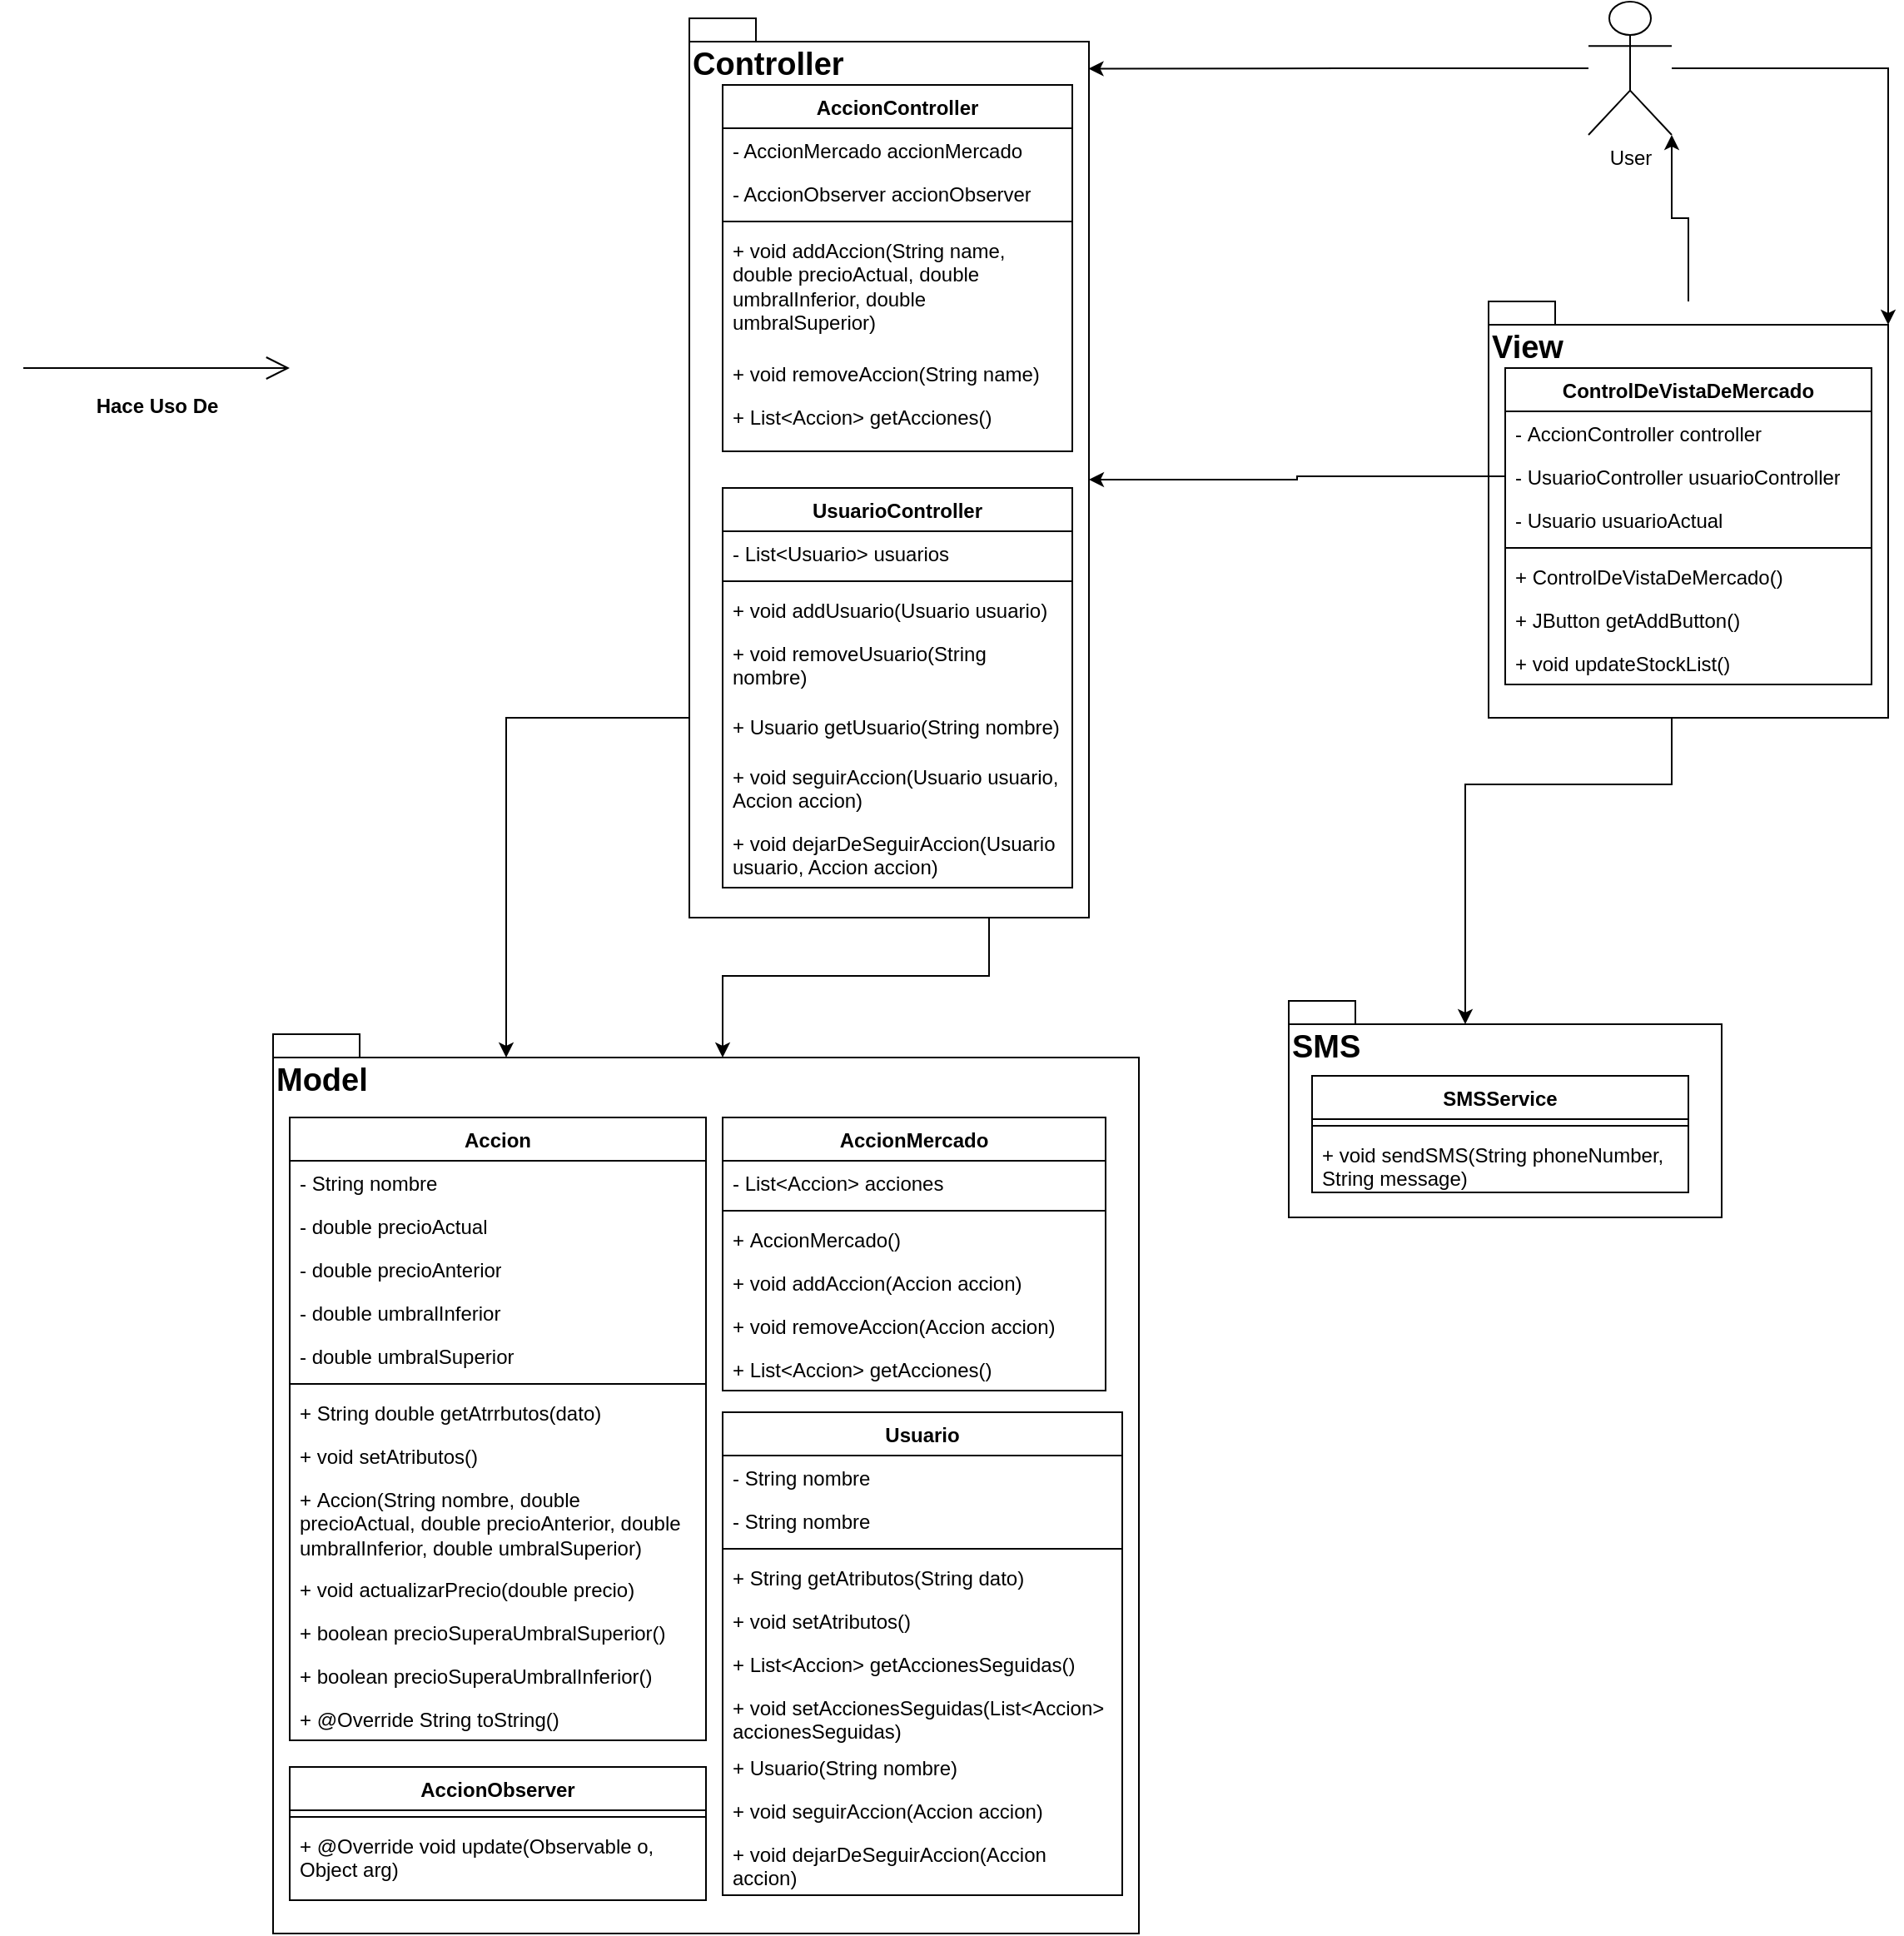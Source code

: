 <mxfile version="22.0.4" type="github">
  <diagram name="Página-1" id="b63Nj3Fd1wN2uxNVjQ5d">
    <mxGraphModel dx="2220" dy="804" grid="1" gridSize="10" guides="1" tooltips="1" connect="1" arrows="1" fold="1" page="1" pageScale="1" pageWidth="827" pageHeight="1169" math="0" shadow="0">
      <root>
        <mxCell id="0" />
        <mxCell id="1" parent="0" />
        <mxCell id="1HdKHvAv8hrb-b1I6tRh-1" value="View" style="shape=folder;fontStyle=1;spacingTop=10;tabWidth=40;tabHeight=14;tabPosition=left;html=1;whiteSpace=wrap;fontSize=19;align=left;verticalAlign=top;" parent="1" vertex="1">
          <mxGeometry x="440" y="320" width="240" height="250" as="geometry" />
        </mxCell>
        <mxCell id="1HdKHvAv8hrb-b1I6tRh-2" value="SMS" style="shape=folder;fontStyle=1;spacingTop=10;tabWidth=40;tabHeight=14;tabPosition=left;html=1;whiteSpace=wrap;verticalAlign=top;fontSize=19;align=left;" parent="1" vertex="1">
          <mxGeometry x="320" y="740" width="260" height="130" as="geometry" />
        </mxCell>
        <mxCell id="1HdKHvAv8hrb-b1I6tRh-3" value="Model" style="shape=folder;fontStyle=1;spacingTop=10;tabWidth=40;tabHeight=14;tabPosition=left;html=1;whiteSpace=wrap;verticalAlign=top;horizontal=1;align=left;fontSize=19;" parent="1" vertex="1">
          <mxGeometry x="-290" y="760" width="520" height="540" as="geometry" />
        </mxCell>
        <mxCell id="1HdKHvAv8hrb-b1I6tRh-4" value="Controller" style="shape=folder;fontStyle=1;spacingTop=10;tabWidth=40;tabHeight=14;tabPosition=left;html=1;whiteSpace=wrap;fontSize=19;align=left;verticalAlign=top;" parent="1" vertex="1">
          <mxGeometry x="-40" y="150" width="240" height="540" as="geometry" />
        </mxCell>
        <mxCell id="1HdKHvAv8hrb-b1I6tRh-5" value="User" style="shape=umlActor;verticalLabelPosition=bottom;verticalAlign=top;html=1;" parent="1" vertex="1">
          <mxGeometry x="500" y="140" width="50" height="80" as="geometry" />
        </mxCell>
        <mxCell id="1HdKHvAv8hrb-b1I6tRh-6" style="edgeStyle=orthogonalEdgeStyle;rounded=0;orthogonalLoop=1;jettySize=auto;html=1;entryX=0.999;entryY=0.056;entryDx=0;entryDy=0;entryPerimeter=0;" parent="1" source="1HdKHvAv8hrb-b1I6tRh-5" target="1HdKHvAv8hrb-b1I6tRh-4" edge="1">
          <mxGeometry relative="1" as="geometry">
            <Array as="points" />
            <mxPoint x="280" y="180" as="targetPoint" />
          </mxGeometry>
        </mxCell>
        <mxCell id="1HdKHvAv8hrb-b1I6tRh-8" style="edgeStyle=orthogonalEdgeStyle;rounded=0;orthogonalLoop=1;jettySize=auto;html=1;entryX=1;entryY=1;entryDx=0;entryDy=0;entryPerimeter=0;" parent="1" source="1HdKHvAv8hrb-b1I6tRh-1" target="1HdKHvAv8hrb-b1I6tRh-5" edge="1">
          <mxGeometry relative="1" as="geometry" />
        </mxCell>
        <mxCell id="1HdKHvAv8hrb-b1I6tRh-9" style="edgeStyle=orthogonalEdgeStyle;rounded=0;orthogonalLoop=1;jettySize=auto;html=1;entryX=0;entryY=0;entryDx=106;entryDy=14;entryPerimeter=0;" parent="1" source="1HdKHvAv8hrb-b1I6tRh-1" target="1HdKHvAv8hrb-b1I6tRh-2" edge="1">
          <mxGeometry relative="1" as="geometry">
            <Array as="points">
              <mxPoint x="550" y="610" />
              <mxPoint x="426" y="610" />
            </Array>
          </mxGeometry>
        </mxCell>
        <mxCell id="1HdKHvAv8hrb-b1I6tRh-11" style="edgeStyle=orthogonalEdgeStyle;rounded=0;orthogonalLoop=1;jettySize=auto;html=1;entryX=0;entryY=0;entryDx=140;entryDy=14;entryPerimeter=0;" parent="1" source="1HdKHvAv8hrb-b1I6tRh-4" target="1HdKHvAv8hrb-b1I6tRh-3" edge="1">
          <mxGeometry relative="1" as="geometry">
            <Array as="points">
              <mxPoint x="-80" y="570" />
              <mxPoint x="-80" y="570" />
            </Array>
          </mxGeometry>
        </mxCell>
        <mxCell id="1HdKHvAv8hrb-b1I6tRh-12" style="edgeStyle=orthogonalEdgeStyle;rounded=0;orthogonalLoop=1;jettySize=auto;html=1;exitX=0.75;exitY=1;exitDx=0;exitDy=0;exitPerimeter=0;entryX=0;entryY=0;entryDx=270;entryDy=14;entryPerimeter=0;" parent="1" source="1HdKHvAv8hrb-b1I6tRh-4" target="1HdKHvAv8hrb-b1I6tRh-3" edge="1">
          <mxGeometry relative="1" as="geometry" />
        </mxCell>
        <mxCell id="DcBsrwcH9TP5yVZAVN9r-1" value="AccionController" style="swimlane;fontStyle=1;align=center;verticalAlign=top;childLayout=stackLayout;horizontal=1;startSize=26;horizontalStack=0;resizeParent=1;resizeParentMax=0;resizeLast=0;collapsible=1;marginBottom=0;whiteSpace=wrap;html=1;" vertex="1" parent="1">
          <mxGeometry x="-20" y="190" width="210" height="220" as="geometry" />
        </mxCell>
        <mxCell id="DcBsrwcH9TP5yVZAVN9r-2" value="- AccionMercado accionMercado" style="text;strokeColor=none;fillColor=none;align=left;verticalAlign=top;spacingLeft=4;spacingRight=4;overflow=hidden;rotatable=0;points=[[0,0.5],[1,0.5]];portConstraint=eastwest;whiteSpace=wrap;html=1;" vertex="1" parent="DcBsrwcH9TP5yVZAVN9r-1">
          <mxGeometry y="26" width="210" height="26" as="geometry" />
        </mxCell>
        <mxCell id="DcBsrwcH9TP5yVZAVN9r-35" value="- AccionObserver accionObserver" style="text;strokeColor=none;fillColor=none;align=left;verticalAlign=top;spacingLeft=4;spacingRight=4;overflow=hidden;rotatable=0;points=[[0,0.5],[1,0.5]];portConstraint=eastwest;whiteSpace=wrap;html=1;" vertex="1" parent="DcBsrwcH9TP5yVZAVN9r-1">
          <mxGeometry y="52" width="210" height="26" as="geometry" />
        </mxCell>
        <mxCell id="DcBsrwcH9TP5yVZAVN9r-3" value="" style="line;strokeWidth=1;fillColor=none;align=left;verticalAlign=middle;spacingTop=-1;spacingLeft=3;spacingRight=3;rotatable=0;labelPosition=right;points=[];portConstraint=eastwest;strokeColor=inherit;" vertex="1" parent="DcBsrwcH9TP5yVZAVN9r-1">
          <mxGeometry y="78" width="210" height="8" as="geometry" />
        </mxCell>
        <mxCell id="DcBsrwcH9TP5yVZAVN9r-4" value="+ void addAccion(String name, double precioActual, double umbralInferior, double umbralSuperior)" style="text;strokeColor=none;fillColor=none;align=left;verticalAlign=top;spacingLeft=4;spacingRight=4;overflow=hidden;rotatable=0;points=[[0,0.5],[1,0.5]];portConstraint=eastwest;whiteSpace=wrap;html=1;" vertex="1" parent="DcBsrwcH9TP5yVZAVN9r-1">
          <mxGeometry y="86" width="210" height="74" as="geometry" />
        </mxCell>
        <mxCell id="DcBsrwcH9TP5yVZAVN9r-36" value="+&amp;nbsp;void removeAccion(String name)" style="text;strokeColor=none;fillColor=none;align=left;verticalAlign=top;spacingLeft=4;spacingRight=4;overflow=hidden;rotatable=0;points=[[0,0.5],[1,0.5]];portConstraint=eastwest;whiteSpace=wrap;html=1;" vertex="1" parent="DcBsrwcH9TP5yVZAVN9r-1">
          <mxGeometry y="160" width="210" height="26" as="geometry" />
        </mxCell>
        <mxCell id="DcBsrwcH9TP5yVZAVN9r-37" value="+&amp;nbsp;List&amp;lt;Accion&amp;gt; getAcciones()" style="text;strokeColor=none;fillColor=none;align=left;verticalAlign=top;spacingLeft=4;spacingRight=4;overflow=hidden;rotatable=0;points=[[0,0.5],[1,0.5]];portConstraint=eastwest;whiteSpace=wrap;html=1;" vertex="1" parent="DcBsrwcH9TP5yVZAVN9r-1">
          <mxGeometry y="186" width="210" height="34" as="geometry" />
        </mxCell>
        <mxCell id="DcBsrwcH9TP5yVZAVN9r-5" value="UsuarioController" style="swimlane;fontStyle=1;align=center;verticalAlign=top;childLayout=stackLayout;horizontal=1;startSize=26;horizontalStack=0;resizeParent=1;resizeParentMax=0;resizeLast=0;collapsible=1;marginBottom=0;whiteSpace=wrap;html=1;" vertex="1" parent="1">
          <mxGeometry x="-20" y="432" width="210" height="240" as="geometry" />
        </mxCell>
        <mxCell id="DcBsrwcH9TP5yVZAVN9r-6" value="-&amp;nbsp;List&amp;lt;Usuario&amp;gt; usuarios" style="text;strokeColor=none;fillColor=none;align=left;verticalAlign=top;spacingLeft=4;spacingRight=4;overflow=hidden;rotatable=0;points=[[0,0.5],[1,0.5]];portConstraint=eastwest;whiteSpace=wrap;html=1;" vertex="1" parent="DcBsrwcH9TP5yVZAVN9r-5">
          <mxGeometry y="26" width="210" height="26" as="geometry" />
        </mxCell>
        <mxCell id="DcBsrwcH9TP5yVZAVN9r-7" value="" style="line;strokeWidth=1;fillColor=none;align=left;verticalAlign=middle;spacingTop=-1;spacingLeft=3;spacingRight=3;rotatable=0;labelPosition=right;points=[];portConstraint=eastwest;strokeColor=inherit;" vertex="1" parent="DcBsrwcH9TP5yVZAVN9r-5">
          <mxGeometry y="52" width="210" height="8" as="geometry" />
        </mxCell>
        <mxCell id="DcBsrwcH9TP5yVZAVN9r-8" value="+&amp;nbsp;void addUsuario(Usuario usuario)" style="text;strokeColor=none;fillColor=none;align=left;verticalAlign=top;spacingLeft=4;spacingRight=4;overflow=hidden;rotatable=0;points=[[0,0.5],[1,0.5]];portConstraint=eastwest;whiteSpace=wrap;html=1;" vertex="1" parent="DcBsrwcH9TP5yVZAVN9r-5">
          <mxGeometry y="60" width="210" height="26" as="geometry" />
        </mxCell>
        <mxCell id="DcBsrwcH9TP5yVZAVN9r-38" value="+&amp;nbsp;void removeUsuario(String nombre)" style="text;strokeColor=none;fillColor=none;align=left;verticalAlign=top;spacingLeft=4;spacingRight=4;overflow=hidden;rotatable=0;points=[[0,0.5],[1,0.5]];portConstraint=eastwest;whiteSpace=wrap;html=1;" vertex="1" parent="DcBsrwcH9TP5yVZAVN9r-5">
          <mxGeometry y="86" width="210" height="44" as="geometry" />
        </mxCell>
        <mxCell id="DcBsrwcH9TP5yVZAVN9r-39" value="+ Usuario getUsuario(String nombre)" style="text;strokeColor=none;fillColor=none;align=left;verticalAlign=top;spacingLeft=4;spacingRight=4;overflow=hidden;rotatable=0;points=[[0,0.5],[1,0.5]];portConstraint=eastwest;whiteSpace=wrap;html=1;" vertex="1" parent="DcBsrwcH9TP5yVZAVN9r-5">
          <mxGeometry y="130" width="210" height="30" as="geometry" />
        </mxCell>
        <mxCell id="DcBsrwcH9TP5yVZAVN9r-40" value="+&amp;nbsp;void seguirAccion(Usuario usuario, Accion accion)" style="text;strokeColor=none;fillColor=none;align=left;verticalAlign=top;spacingLeft=4;spacingRight=4;overflow=hidden;rotatable=0;points=[[0,0.5],[1,0.5]];portConstraint=eastwest;whiteSpace=wrap;html=1;" vertex="1" parent="DcBsrwcH9TP5yVZAVN9r-5">
          <mxGeometry y="160" width="210" height="40" as="geometry" />
        </mxCell>
        <mxCell id="DcBsrwcH9TP5yVZAVN9r-41" value="+&amp;nbsp;void dejarDeSeguirAccion(Usuario usuario, Accion accion)" style="text;strokeColor=none;fillColor=none;align=left;verticalAlign=top;spacingLeft=4;spacingRight=4;overflow=hidden;rotatable=0;points=[[0,0.5],[1,0.5]];portConstraint=eastwest;whiteSpace=wrap;html=1;" vertex="1" parent="DcBsrwcH9TP5yVZAVN9r-5">
          <mxGeometry y="200" width="210" height="40" as="geometry" />
        </mxCell>
        <mxCell id="DcBsrwcH9TP5yVZAVN9r-10" value="Usuario" style="swimlane;fontStyle=1;align=center;verticalAlign=top;childLayout=stackLayout;horizontal=1;startSize=26;horizontalStack=0;resizeParent=1;resizeParentMax=0;resizeLast=0;collapsible=1;marginBottom=0;whiteSpace=wrap;html=1;" vertex="1" parent="1">
          <mxGeometry x="-20" y="987" width="240" height="290" as="geometry" />
        </mxCell>
        <mxCell id="DcBsrwcH9TP5yVZAVN9r-11" value="-&amp;nbsp;String nombre" style="text;strokeColor=none;fillColor=none;align=left;verticalAlign=top;spacingLeft=4;spacingRight=4;overflow=hidden;rotatable=0;points=[[0,0.5],[1,0.5]];portConstraint=eastwest;whiteSpace=wrap;html=1;" vertex="1" parent="DcBsrwcH9TP5yVZAVN9r-10">
          <mxGeometry y="26" width="240" height="26" as="geometry" />
        </mxCell>
        <mxCell id="DcBsrwcH9TP5yVZAVN9r-61" value="-&amp;nbsp;String nombre" style="text;strokeColor=none;fillColor=none;align=left;verticalAlign=top;spacingLeft=4;spacingRight=4;overflow=hidden;rotatable=0;points=[[0,0.5],[1,0.5]];portConstraint=eastwest;whiteSpace=wrap;html=1;" vertex="1" parent="DcBsrwcH9TP5yVZAVN9r-10">
          <mxGeometry y="52" width="240" height="26" as="geometry" />
        </mxCell>
        <mxCell id="DcBsrwcH9TP5yVZAVN9r-12" value="" style="line;strokeWidth=1;fillColor=none;align=left;verticalAlign=middle;spacingTop=-1;spacingLeft=3;spacingRight=3;rotatable=0;labelPosition=right;points=[];portConstraint=eastwest;strokeColor=inherit;" vertex="1" parent="DcBsrwcH9TP5yVZAVN9r-10">
          <mxGeometry y="78" width="240" height="8" as="geometry" />
        </mxCell>
        <mxCell id="DcBsrwcH9TP5yVZAVN9r-13" value="+ String getAtributos(String dato)" style="text;strokeColor=none;fillColor=none;align=left;verticalAlign=top;spacingLeft=4;spacingRight=4;overflow=hidden;rotatable=0;points=[[0,0.5],[1,0.5]];portConstraint=eastwest;whiteSpace=wrap;html=1;" vertex="1" parent="DcBsrwcH9TP5yVZAVN9r-10">
          <mxGeometry y="86" width="240" height="26" as="geometry" />
        </mxCell>
        <mxCell id="DcBsrwcH9TP5yVZAVN9r-62" value="+ void setAtributos()" style="text;strokeColor=none;fillColor=none;align=left;verticalAlign=top;spacingLeft=4;spacingRight=4;overflow=hidden;rotatable=0;points=[[0,0.5],[1,0.5]];portConstraint=eastwest;whiteSpace=wrap;html=1;" vertex="1" parent="DcBsrwcH9TP5yVZAVN9r-10">
          <mxGeometry y="112" width="240" height="26" as="geometry" />
        </mxCell>
        <mxCell id="DcBsrwcH9TP5yVZAVN9r-63" value="+&amp;nbsp;List&amp;lt;Accion&amp;gt; getAccionesSeguidas()" style="text;strokeColor=none;fillColor=none;align=left;verticalAlign=top;spacingLeft=4;spacingRight=4;overflow=hidden;rotatable=0;points=[[0,0.5],[1,0.5]];portConstraint=eastwest;whiteSpace=wrap;html=1;" vertex="1" parent="DcBsrwcH9TP5yVZAVN9r-10">
          <mxGeometry y="138" width="240" height="26" as="geometry" />
        </mxCell>
        <mxCell id="DcBsrwcH9TP5yVZAVN9r-64" value="+&amp;nbsp;void setAccionesSeguidas(List&amp;lt;Accion&amp;gt; accionesSeguidas)" style="text;strokeColor=none;fillColor=none;align=left;verticalAlign=top;spacingLeft=4;spacingRight=4;overflow=hidden;rotatable=0;points=[[0,0.5],[1,0.5]];portConstraint=eastwest;whiteSpace=wrap;html=1;" vertex="1" parent="DcBsrwcH9TP5yVZAVN9r-10">
          <mxGeometry y="164" width="240" height="36" as="geometry" />
        </mxCell>
        <mxCell id="DcBsrwcH9TP5yVZAVN9r-65" value="+&amp;nbsp;Usuario(String nombre)" style="text;strokeColor=none;fillColor=none;align=left;verticalAlign=top;spacingLeft=4;spacingRight=4;overflow=hidden;rotatable=0;points=[[0,0.5],[1,0.5]];portConstraint=eastwest;whiteSpace=wrap;html=1;" vertex="1" parent="DcBsrwcH9TP5yVZAVN9r-10">
          <mxGeometry y="200" width="240" height="26" as="geometry" />
        </mxCell>
        <mxCell id="DcBsrwcH9TP5yVZAVN9r-66" value="+&amp;nbsp;void seguirAccion(Accion accion)" style="text;strokeColor=none;fillColor=none;align=left;verticalAlign=top;spacingLeft=4;spacingRight=4;overflow=hidden;rotatable=0;points=[[0,0.5],[1,0.5]];portConstraint=eastwest;whiteSpace=wrap;html=1;" vertex="1" parent="DcBsrwcH9TP5yVZAVN9r-10">
          <mxGeometry y="226" width="240" height="26" as="geometry" />
        </mxCell>
        <mxCell id="DcBsrwcH9TP5yVZAVN9r-67" value="+&amp;nbsp;void dejarDeSeguirAccion(Accion accion)" style="text;strokeColor=none;fillColor=none;align=left;verticalAlign=top;spacingLeft=4;spacingRight=4;overflow=hidden;rotatable=0;points=[[0,0.5],[1,0.5]];portConstraint=eastwest;whiteSpace=wrap;html=1;" vertex="1" parent="DcBsrwcH9TP5yVZAVN9r-10">
          <mxGeometry y="252" width="240" height="38" as="geometry" />
        </mxCell>
        <mxCell id="DcBsrwcH9TP5yVZAVN9r-14" value="AccionObserver" style="swimlane;fontStyle=1;align=center;verticalAlign=top;childLayout=stackLayout;horizontal=1;startSize=26;horizontalStack=0;resizeParent=1;resizeParentMax=0;resizeLast=0;collapsible=1;marginBottom=0;whiteSpace=wrap;html=1;" vertex="1" parent="1">
          <mxGeometry x="-280" y="1200" width="250" height="80" as="geometry" />
        </mxCell>
        <mxCell id="DcBsrwcH9TP5yVZAVN9r-16" value="" style="line;strokeWidth=1;fillColor=none;align=left;verticalAlign=middle;spacingTop=-1;spacingLeft=3;spacingRight=3;rotatable=0;labelPosition=right;points=[];portConstraint=eastwest;strokeColor=inherit;" vertex="1" parent="DcBsrwcH9TP5yVZAVN9r-14">
          <mxGeometry y="26" width="250" height="8" as="geometry" />
        </mxCell>
        <mxCell id="DcBsrwcH9TP5yVZAVN9r-17" value="+ @Override void update(Observable o, Object arg)" style="text;strokeColor=none;fillColor=none;align=left;verticalAlign=top;spacingLeft=4;spacingRight=4;overflow=hidden;rotatable=0;points=[[0,0.5],[1,0.5]];portConstraint=eastwest;whiteSpace=wrap;html=1;" vertex="1" parent="DcBsrwcH9TP5yVZAVN9r-14">
          <mxGeometry y="34" width="250" height="46" as="geometry" />
        </mxCell>
        <mxCell id="DcBsrwcH9TP5yVZAVN9r-18" value="AccionMercado" style="swimlane;fontStyle=1;align=center;verticalAlign=top;childLayout=stackLayout;horizontal=1;startSize=26;horizontalStack=0;resizeParent=1;resizeParentMax=0;resizeLast=0;collapsible=1;marginBottom=0;whiteSpace=wrap;html=1;" vertex="1" parent="1">
          <mxGeometry x="-20" y="810" width="230" height="164" as="geometry" />
        </mxCell>
        <mxCell id="DcBsrwcH9TP5yVZAVN9r-19" value="-&amp;nbsp;List&amp;lt;Accion&amp;gt; acciones" style="text;strokeColor=none;fillColor=none;align=left;verticalAlign=top;spacingLeft=4;spacingRight=4;overflow=hidden;rotatable=0;points=[[0,0.5],[1,0.5]];portConstraint=eastwest;whiteSpace=wrap;html=1;" vertex="1" parent="DcBsrwcH9TP5yVZAVN9r-18">
          <mxGeometry y="26" width="230" height="26" as="geometry" />
        </mxCell>
        <mxCell id="DcBsrwcH9TP5yVZAVN9r-20" value="" style="line;strokeWidth=1;fillColor=none;align=left;verticalAlign=middle;spacingTop=-1;spacingLeft=3;spacingRight=3;rotatable=0;labelPosition=right;points=[];portConstraint=eastwest;strokeColor=inherit;" vertex="1" parent="DcBsrwcH9TP5yVZAVN9r-18">
          <mxGeometry y="52" width="230" height="8" as="geometry" />
        </mxCell>
        <mxCell id="DcBsrwcH9TP5yVZAVN9r-21" value="+&amp;nbsp;AccionMercado()" style="text;strokeColor=none;fillColor=none;align=left;verticalAlign=top;spacingLeft=4;spacingRight=4;overflow=hidden;rotatable=0;points=[[0,0.5],[1,0.5]];portConstraint=eastwest;whiteSpace=wrap;html=1;" vertex="1" parent="DcBsrwcH9TP5yVZAVN9r-18">
          <mxGeometry y="60" width="230" height="26" as="geometry" />
        </mxCell>
        <mxCell id="DcBsrwcH9TP5yVZAVN9r-58" value="+&amp;nbsp;void addAccion(Accion accion)" style="text;strokeColor=none;fillColor=none;align=left;verticalAlign=top;spacingLeft=4;spacingRight=4;overflow=hidden;rotatable=0;points=[[0,0.5],[1,0.5]];portConstraint=eastwest;whiteSpace=wrap;html=1;" vertex="1" parent="DcBsrwcH9TP5yVZAVN9r-18">
          <mxGeometry y="86" width="230" height="26" as="geometry" />
        </mxCell>
        <mxCell id="DcBsrwcH9TP5yVZAVN9r-59" value="+&amp;nbsp;void removeAccion(Accion accion)" style="text;strokeColor=none;fillColor=none;align=left;verticalAlign=top;spacingLeft=4;spacingRight=4;overflow=hidden;rotatable=0;points=[[0,0.5],[1,0.5]];portConstraint=eastwest;whiteSpace=wrap;html=1;" vertex="1" parent="DcBsrwcH9TP5yVZAVN9r-18">
          <mxGeometry y="112" width="230" height="26" as="geometry" />
        </mxCell>
        <mxCell id="DcBsrwcH9TP5yVZAVN9r-60" value="+&amp;nbsp;List&amp;lt;Accion&amp;gt; getAcciones()" style="text;strokeColor=none;fillColor=none;align=left;verticalAlign=top;spacingLeft=4;spacingRight=4;overflow=hidden;rotatable=0;points=[[0,0.5],[1,0.5]];portConstraint=eastwest;whiteSpace=wrap;html=1;" vertex="1" parent="DcBsrwcH9TP5yVZAVN9r-18">
          <mxGeometry y="138" width="230" height="26" as="geometry" />
        </mxCell>
        <mxCell id="DcBsrwcH9TP5yVZAVN9r-22" value="Accion" style="swimlane;fontStyle=1;align=center;verticalAlign=top;childLayout=stackLayout;horizontal=1;startSize=26;horizontalStack=0;resizeParent=1;resizeParentMax=0;resizeLast=0;collapsible=1;marginBottom=0;whiteSpace=wrap;html=1;" vertex="1" parent="1">
          <mxGeometry x="-280" y="810" width="250" height="374" as="geometry" />
        </mxCell>
        <mxCell id="DcBsrwcH9TP5yVZAVN9r-23" value="- String nombre" style="text;strokeColor=none;fillColor=none;align=left;verticalAlign=top;spacingLeft=4;spacingRight=4;overflow=hidden;rotatable=0;points=[[0,0.5],[1,0.5]];portConstraint=eastwest;whiteSpace=wrap;html=1;" vertex="1" parent="DcBsrwcH9TP5yVZAVN9r-22">
          <mxGeometry y="26" width="250" height="26" as="geometry" />
        </mxCell>
        <mxCell id="DcBsrwcH9TP5yVZAVN9r-46" value="- double precioActual" style="text;strokeColor=none;fillColor=none;align=left;verticalAlign=top;spacingLeft=4;spacingRight=4;overflow=hidden;rotatable=0;points=[[0,0.5],[1,0.5]];portConstraint=eastwest;whiteSpace=wrap;html=1;" vertex="1" parent="DcBsrwcH9TP5yVZAVN9r-22">
          <mxGeometry y="52" width="250" height="26" as="geometry" />
        </mxCell>
        <mxCell id="DcBsrwcH9TP5yVZAVN9r-47" value="- double precioAnterior" style="text;strokeColor=none;fillColor=none;align=left;verticalAlign=top;spacingLeft=4;spacingRight=4;overflow=hidden;rotatable=0;points=[[0,0.5],[1,0.5]];portConstraint=eastwest;whiteSpace=wrap;html=1;" vertex="1" parent="DcBsrwcH9TP5yVZAVN9r-22">
          <mxGeometry y="78" width="250" height="26" as="geometry" />
        </mxCell>
        <mxCell id="DcBsrwcH9TP5yVZAVN9r-49" value="- double umbralInferior" style="text;strokeColor=none;fillColor=none;align=left;verticalAlign=top;spacingLeft=4;spacingRight=4;overflow=hidden;rotatable=0;points=[[0,0.5],[1,0.5]];portConstraint=eastwest;whiteSpace=wrap;html=1;" vertex="1" parent="DcBsrwcH9TP5yVZAVN9r-22">
          <mxGeometry y="104" width="250" height="26" as="geometry" />
        </mxCell>
        <mxCell id="DcBsrwcH9TP5yVZAVN9r-48" value="- double umbralSuperior" style="text;strokeColor=none;fillColor=none;align=left;verticalAlign=top;spacingLeft=4;spacingRight=4;overflow=hidden;rotatable=0;points=[[0,0.5],[1,0.5]];portConstraint=eastwest;whiteSpace=wrap;html=1;" vertex="1" parent="DcBsrwcH9TP5yVZAVN9r-22">
          <mxGeometry y="130" width="250" height="26" as="geometry" />
        </mxCell>
        <mxCell id="DcBsrwcH9TP5yVZAVN9r-24" value="" style="line;strokeWidth=1;fillColor=none;align=left;verticalAlign=middle;spacingTop=-1;spacingLeft=3;spacingRight=3;rotatable=0;labelPosition=right;points=[];portConstraint=eastwest;strokeColor=inherit;" vertex="1" parent="DcBsrwcH9TP5yVZAVN9r-22">
          <mxGeometry y="156" width="250" height="8" as="geometry" />
        </mxCell>
        <mxCell id="DcBsrwcH9TP5yVZAVN9r-25" value="+&amp;nbsp;String double getAtrrbutos(dato)" style="text;strokeColor=none;fillColor=none;align=left;verticalAlign=top;spacingLeft=4;spacingRight=4;overflow=hidden;rotatable=0;points=[[0,0.5],[1,0.5]];portConstraint=eastwest;whiteSpace=wrap;html=1;" vertex="1" parent="DcBsrwcH9TP5yVZAVN9r-22">
          <mxGeometry y="164" width="250" height="26" as="geometry" />
        </mxCell>
        <mxCell id="DcBsrwcH9TP5yVZAVN9r-52" value="+&amp;nbsp;void setAtributos()" style="text;strokeColor=none;fillColor=none;align=left;verticalAlign=top;spacingLeft=4;spacingRight=4;overflow=hidden;rotatable=0;points=[[0,0.5],[1,0.5]];portConstraint=eastwest;whiteSpace=wrap;html=1;" vertex="1" parent="DcBsrwcH9TP5yVZAVN9r-22">
          <mxGeometry y="190" width="250" height="26" as="geometry" />
        </mxCell>
        <mxCell id="DcBsrwcH9TP5yVZAVN9r-53" value="+&amp;nbsp;Accion(String nombre, double precioActual, double precioAnterior, double umbralInferior, double umbralSuperior)" style="text;strokeColor=none;fillColor=none;align=left;verticalAlign=top;spacingLeft=4;spacingRight=4;overflow=hidden;rotatable=0;points=[[0,0.5],[1,0.5]];portConstraint=eastwest;whiteSpace=wrap;html=1;" vertex="1" parent="DcBsrwcH9TP5yVZAVN9r-22">
          <mxGeometry y="216" width="250" height="54" as="geometry" />
        </mxCell>
        <mxCell id="DcBsrwcH9TP5yVZAVN9r-54" value="+&amp;nbsp;void actualizarPrecio(double precio)" style="text;strokeColor=none;fillColor=none;align=left;verticalAlign=top;spacingLeft=4;spacingRight=4;overflow=hidden;rotatable=0;points=[[0,0.5],[1,0.5]];portConstraint=eastwest;whiteSpace=wrap;html=1;" vertex="1" parent="DcBsrwcH9TP5yVZAVN9r-22">
          <mxGeometry y="270" width="250" height="26" as="geometry" />
        </mxCell>
        <mxCell id="DcBsrwcH9TP5yVZAVN9r-55" value="+&amp;nbsp;boolean precioSuperaUmbralSuperior()" style="text;strokeColor=none;fillColor=none;align=left;verticalAlign=top;spacingLeft=4;spacingRight=4;overflow=hidden;rotatable=0;points=[[0,0.5],[1,0.5]];portConstraint=eastwest;whiteSpace=wrap;html=1;" vertex="1" parent="DcBsrwcH9TP5yVZAVN9r-22">
          <mxGeometry y="296" width="250" height="26" as="geometry" />
        </mxCell>
        <mxCell id="DcBsrwcH9TP5yVZAVN9r-56" value="+&amp;nbsp;boolean precioSuperaUmbralInferior()" style="text;strokeColor=none;fillColor=none;align=left;verticalAlign=top;spacingLeft=4;spacingRight=4;overflow=hidden;rotatable=0;points=[[0,0.5],[1,0.5]];portConstraint=eastwest;whiteSpace=wrap;html=1;" vertex="1" parent="DcBsrwcH9TP5yVZAVN9r-22">
          <mxGeometry y="322" width="250" height="26" as="geometry" />
        </mxCell>
        <mxCell id="DcBsrwcH9TP5yVZAVN9r-57" value="+ @Override&amp;nbsp;String toString()" style="text;strokeColor=none;fillColor=none;align=left;verticalAlign=top;spacingLeft=4;spacingRight=4;overflow=hidden;rotatable=0;points=[[0,0.5],[1,0.5]];portConstraint=eastwest;whiteSpace=wrap;html=1;" vertex="1" parent="DcBsrwcH9TP5yVZAVN9r-22">
          <mxGeometry y="348" width="250" height="26" as="geometry" />
        </mxCell>
        <mxCell id="DcBsrwcH9TP5yVZAVN9r-27" value="SMSService" style="swimlane;fontStyle=1;align=center;verticalAlign=top;childLayout=stackLayout;horizontal=1;startSize=26;horizontalStack=0;resizeParent=1;resizeParentMax=0;resizeLast=0;collapsible=1;marginBottom=0;whiteSpace=wrap;html=1;" vertex="1" parent="1">
          <mxGeometry x="334" y="785" width="226" height="70" as="geometry" />
        </mxCell>
        <mxCell id="DcBsrwcH9TP5yVZAVN9r-29" value="" style="line;strokeWidth=1;fillColor=none;align=left;verticalAlign=middle;spacingTop=-1;spacingLeft=3;spacingRight=3;rotatable=0;labelPosition=right;points=[];portConstraint=eastwest;strokeColor=inherit;" vertex="1" parent="DcBsrwcH9TP5yVZAVN9r-27">
          <mxGeometry y="26" width="226" height="8" as="geometry" />
        </mxCell>
        <mxCell id="DcBsrwcH9TP5yVZAVN9r-30" value="+&amp;nbsp;void sendSMS(String phoneNumber, String message)" style="text;strokeColor=none;fillColor=none;align=left;verticalAlign=top;spacingLeft=4;spacingRight=4;overflow=hidden;rotatable=0;points=[[0,0.5],[1,0.5]];portConstraint=eastwest;whiteSpace=wrap;html=1;" vertex="1" parent="DcBsrwcH9TP5yVZAVN9r-27">
          <mxGeometry y="34" width="226" height="36" as="geometry" />
        </mxCell>
        <mxCell id="DcBsrwcH9TP5yVZAVN9r-31" value="ControlDeVistaDeMercado" style="swimlane;fontStyle=1;align=center;verticalAlign=top;childLayout=stackLayout;horizontal=1;startSize=26;horizontalStack=0;resizeParent=1;resizeParentMax=0;resizeLast=0;collapsible=1;marginBottom=0;whiteSpace=wrap;html=1;" vertex="1" parent="1">
          <mxGeometry x="450" y="360" width="220" height="190" as="geometry" />
        </mxCell>
        <mxCell id="DcBsrwcH9TP5yVZAVN9r-32" value="-&amp;nbsp;AccionController controller" style="text;strokeColor=none;fillColor=none;align=left;verticalAlign=top;spacingLeft=4;spacingRight=4;overflow=hidden;rotatable=0;points=[[0,0.5],[1,0.5]];portConstraint=eastwest;whiteSpace=wrap;html=1;" vertex="1" parent="DcBsrwcH9TP5yVZAVN9r-31">
          <mxGeometry y="26" width="220" height="26" as="geometry" />
        </mxCell>
        <mxCell id="DcBsrwcH9TP5yVZAVN9r-42" value="-&amp;nbsp;UsuarioController usuarioController" style="text;strokeColor=none;fillColor=none;align=left;verticalAlign=top;spacingLeft=4;spacingRight=4;overflow=hidden;rotatable=0;points=[[0,0.5],[1,0.5]];portConstraint=eastwest;whiteSpace=wrap;html=1;" vertex="1" parent="DcBsrwcH9TP5yVZAVN9r-31">
          <mxGeometry y="52" width="220" height="26" as="geometry" />
        </mxCell>
        <mxCell id="DcBsrwcH9TP5yVZAVN9r-43" value="-&amp;nbsp;Usuario usuarioActual" style="text;strokeColor=none;fillColor=none;align=left;verticalAlign=top;spacingLeft=4;spacingRight=4;overflow=hidden;rotatable=0;points=[[0,0.5],[1,0.5]];portConstraint=eastwest;whiteSpace=wrap;html=1;" vertex="1" parent="DcBsrwcH9TP5yVZAVN9r-31">
          <mxGeometry y="78" width="220" height="26" as="geometry" />
        </mxCell>
        <mxCell id="DcBsrwcH9TP5yVZAVN9r-33" value="" style="line;strokeWidth=1;fillColor=none;align=left;verticalAlign=middle;spacingTop=-1;spacingLeft=3;spacingRight=3;rotatable=0;labelPosition=right;points=[];portConstraint=eastwest;strokeColor=inherit;" vertex="1" parent="DcBsrwcH9TP5yVZAVN9r-31">
          <mxGeometry y="104" width="220" height="8" as="geometry" />
        </mxCell>
        <mxCell id="DcBsrwcH9TP5yVZAVN9r-34" value="+&amp;nbsp;ControlDeVistaDeMercado()" style="text;strokeColor=none;fillColor=none;align=left;verticalAlign=top;spacingLeft=4;spacingRight=4;overflow=hidden;rotatable=0;points=[[0,0.5],[1,0.5]];portConstraint=eastwest;whiteSpace=wrap;html=1;" vertex="1" parent="DcBsrwcH9TP5yVZAVN9r-31">
          <mxGeometry y="112" width="220" height="26" as="geometry" />
        </mxCell>
        <mxCell id="DcBsrwcH9TP5yVZAVN9r-44" value="+&amp;nbsp;JButton getAddButton()" style="text;strokeColor=none;fillColor=none;align=left;verticalAlign=top;spacingLeft=4;spacingRight=4;overflow=hidden;rotatable=0;points=[[0,0.5],[1,0.5]];portConstraint=eastwest;whiteSpace=wrap;html=1;" vertex="1" parent="DcBsrwcH9TP5yVZAVN9r-31">
          <mxGeometry y="138" width="220" height="26" as="geometry" />
        </mxCell>
        <mxCell id="DcBsrwcH9TP5yVZAVN9r-45" value="+&amp;nbsp;void updateStockList()" style="text;strokeColor=none;fillColor=none;align=left;verticalAlign=top;spacingLeft=4;spacingRight=4;overflow=hidden;rotatable=0;points=[[0,0.5],[1,0.5]];portConstraint=eastwest;whiteSpace=wrap;html=1;" vertex="1" parent="DcBsrwcH9TP5yVZAVN9r-31">
          <mxGeometry y="164" width="220" height="26" as="geometry" />
        </mxCell>
        <mxCell id="DcBsrwcH9TP5yVZAVN9r-68" value="" style="endArrow=open;endFill=1;endSize=12;html=1;rounded=0;" edge="1" parent="1">
          <mxGeometry width="160" relative="1" as="geometry">
            <mxPoint x="-440" y="360" as="sourcePoint" />
            <mxPoint x="-280" y="360" as="targetPoint" />
          </mxGeometry>
        </mxCell>
        <mxCell id="DcBsrwcH9TP5yVZAVN9r-69" value="Hace Uso De" style="text;align=center;fontStyle=1;verticalAlign=middle;spacingLeft=3;spacingRight=3;strokeColor=none;rotatable=0;points=[[0,0.5],[1,0.5]];portConstraint=eastwest;html=1;" vertex="1" parent="1">
          <mxGeometry x="-400" y="370" width="80" height="26" as="geometry" />
        </mxCell>
        <mxCell id="DcBsrwcH9TP5yVZAVN9r-70" style="edgeStyle=orthogonalEdgeStyle;rounded=0;orthogonalLoop=1;jettySize=auto;html=1;entryX=0;entryY=0;entryDx=240;entryDy=277;entryPerimeter=0;" edge="1" parent="1" source="DcBsrwcH9TP5yVZAVN9r-42" target="1HdKHvAv8hrb-b1I6tRh-4">
          <mxGeometry relative="1" as="geometry" />
        </mxCell>
        <mxCell id="DcBsrwcH9TP5yVZAVN9r-71" style="edgeStyle=orthogonalEdgeStyle;rounded=0;orthogonalLoop=1;jettySize=auto;html=1;entryX=0;entryY=0;entryDx=240;entryDy=14;entryPerimeter=0;" edge="1" parent="1" source="1HdKHvAv8hrb-b1I6tRh-5" target="1HdKHvAv8hrb-b1I6tRh-1">
          <mxGeometry relative="1" as="geometry">
            <Array as="points">
              <mxPoint x="680" y="180" />
            </Array>
          </mxGeometry>
        </mxCell>
      </root>
    </mxGraphModel>
  </diagram>
</mxfile>
